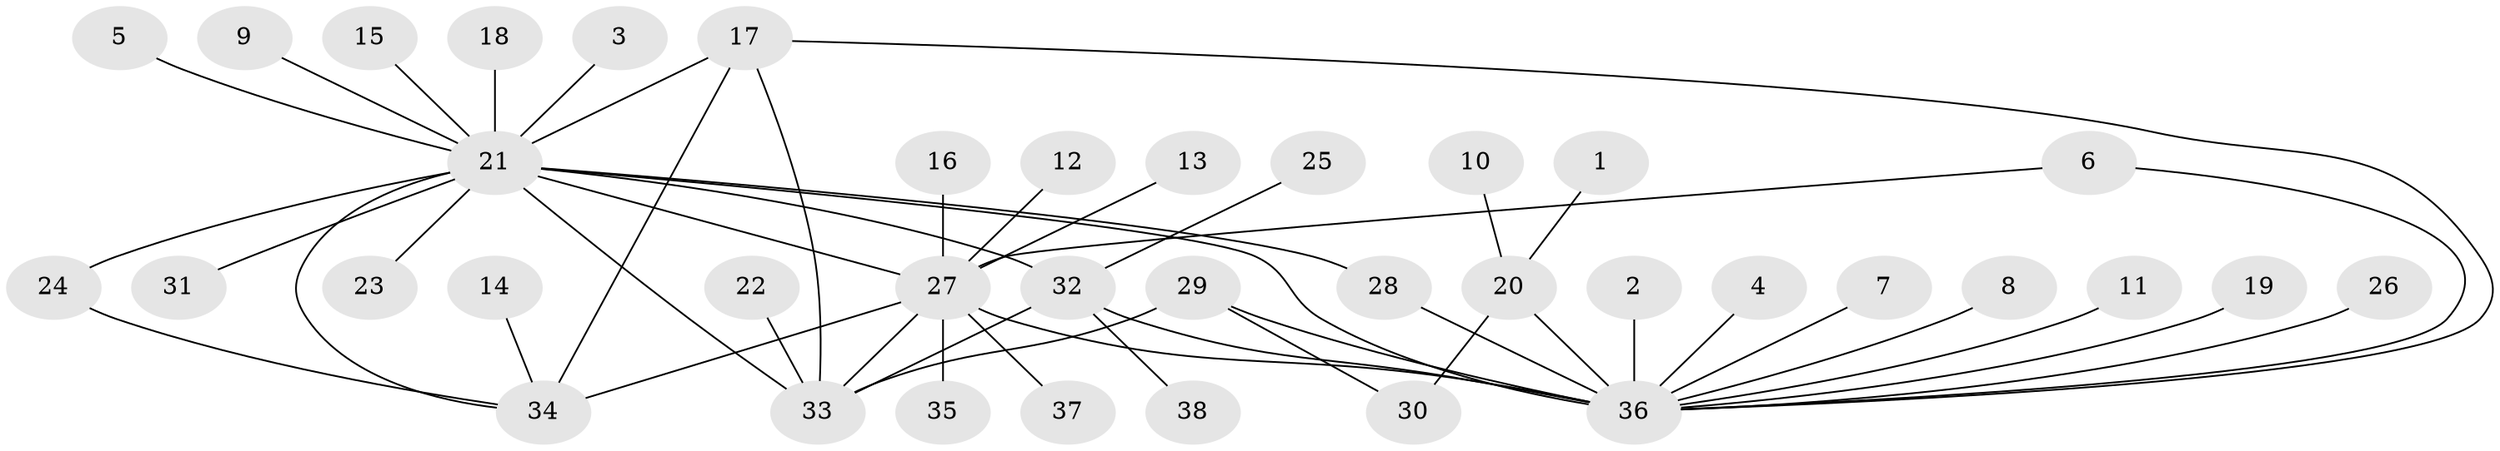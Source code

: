// original degree distribution, {16: 0.014084507042253521, 17: 0.014084507042253521, 6: 0.014084507042253521, 1: 0.49295774647887325, 7: 0.014084507042253521, 13: 0.014084507042253521, 2: 0.2535211267605634, 3: 0.07042253521126761, 4: 0.08450704225352113, 5: 0.014084507042253521, 8: 0.014084507042253521}
// Generated by graph-tools (version 1.1) at 2025/49/03/09/25 03:49:52]
// undirected, 38 vertices, 50 edges
graph export_dot {
graph [start="1"]
  node [color=gray90,style=filled];
  1;
  2;
  3;
  4;
  5;
  6;
  7;
  8;
  9;
  10;
  11;
  12;
  13;
  14;
  15;
  16;
  17;
  18;
  19;
  20;
  21;
  22;
  23;
  24;
  25;
  26;
  27;
  28;
  29;
  30;
  31;
  32;
  33;
  34;
  35;
  36;
  37;
  38;
  1 -- 20 [weight=1.0];
  2 -- 36 [weight=1.0];
  3 -- 21 [weight=1.0];
  4 -- 36 [weight=1.0];
  5 -- 21 [weight=1.0];
  6 -- 27 [weight=1.0];
  6 -- 36 [weight=1.0];
  7 -- 36 [weight=1.0];
  8 -- 36 [weight=1.0];
  9 -- 21 [weight=1.0];
  10 -- 20 [weight=1.0];
  11 -- 36 [weight=1.0];
  12 -- 27 [weight=1.0];
  13 -- 27 [weight=1.0];
  14 -- 34 [weight=1.0];
  15 -- 21 [weight=1.0];
  16 -- 27 [weight=1.0];
  17 -- 21 [weight=2.0];
  17 -- 33 [weight=1.0];
  17 -- 34 [weight=2.0];
  17 -- 36 [weight=1.0];
  18 -- 21 [weight=1.0];
  19 -- 36 [weight=1.0];
  20 -- 30 [weight=1.0];
  20 -- 36 [weight=1.0];
  21 -- 23 [weight=1.0];
  21 -- 24 [weight=1.0];
  21 -- 27 [weight=1.0];
  21 -- 28 [weight=1.0];
  21 -- 31 [weight=1.0];
  21 -- 32 [weight=1.0];
  21 -- 33 [weight=1.0];
  21 -- 34 [weight=1.0];
  21 -- 36 [weight=2.0];
  22 -- 33 [weight=1.0];
  24 -- 34 [weight=1.0];
  25 -- 32 [weight=1.0];
  26 -- 36 [weight=1.0];
  27 -- 33 [weight=1.0];
  27 -- 34 [weight=1.0];
  27 -- 35 [weight=1.0];
  27 -- 36 [weight=2.0];
  27 -- 37 [weight=1.0];
  28 -- 36 [weight=1.0];
  29 -- 30 [weight=1.0];
  29 -- 33 [weight=1.0];
  29 -- 36 [weight=1.0];
  32 -- 33 [weight=1.0];
  32 -- 36 [weight=1.0];
  32 -- 38 [weight=1.0];
}
